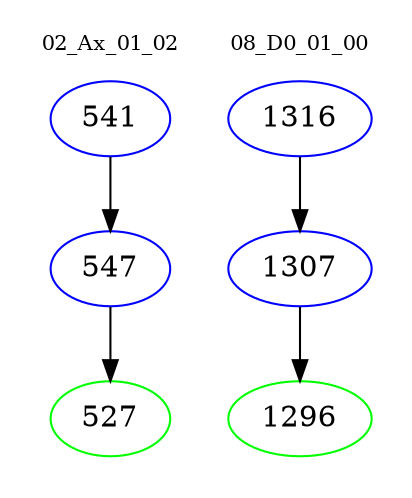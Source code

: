 digraph{
subgraph cluster_0 {
color = white
label = "02_Ax_01_02";
fontsize=10;
T0_541 [label="541", color="blue"]
T0_541 -> T0_547 [color="black"]
T0_547 [label="547", color="blue"]
T0_547 -> T0_527 [color="black"]
T0_527 [label="527", color="green"]
}
subgraph cluster_1 {
color = white
label = "08_D0_01_00";
fontsize=10;
T1_1316 [label="1316", color="blue"]
T1_1316 -> T1_1307 [color="black"]
T1_1307 [label="1307", color="blue"]
T1_1307 -> T1_1296 [color="black"]
T1_1296 [label="1296", color="green"]
}
}
